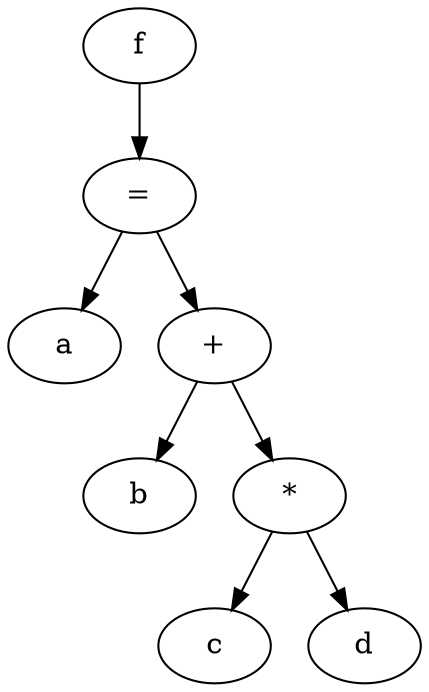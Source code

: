 # Executado assim: ./output2dot.sh 
# https://graphviz.org/doc/info/lang.html
digraph {
  x563f4aa8a370 -> x563f4aa8a710
  x563f4aa8a710 -> x563f4aa8a760
  x563f4aa8a760 [label="a"]
  x563f4aa8a710 -> x563f4aa8a6a0
  x563f4aa8a6a0 -> x563f4aa8a520
  x563f4aa8a520 [label="b"]
  x563f4aa8a6a0 -> x563f4aa8a630
  x563f4aa8a630 -> x563f4aa8a590
  x563f4aa8a590 [label="c"]
  x563f4aa8a630 -> x563f4aa8a600
  x563f4aa8a600 [label="d"]
  x563f4aa8a630 [label="*"]
  x563f4aa8a6a0 [label="+"]
  x563f4aa8a710 [label="="]
  x563f4aa8a370 [label="f"]
}
